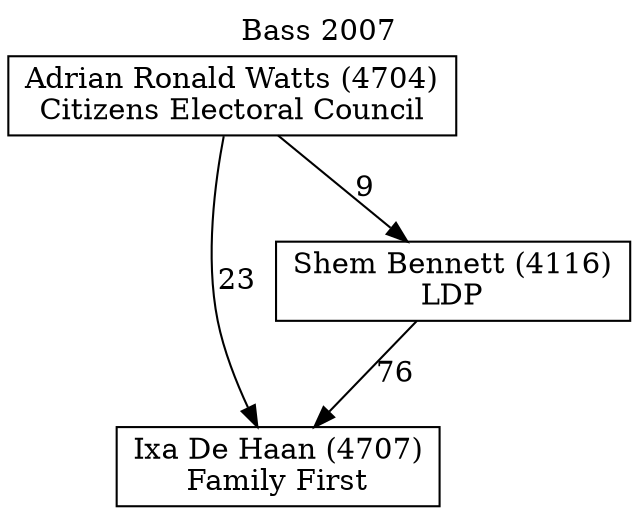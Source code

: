 // House preference flow
digraph "Ixa De Haan (4707)_Bass_2007" {
	graph [label="Bass 2007" labelloc=t mclimit=10]
	node [shape=box]
	"Ixa De Haan (4707)" [label="Ixa De Haan (4707)
Family First"]
	"Shem Bennett (4116)" [label="Shem Bennett (4116)
LDP"]
	"Adrian Ronald Watts (4704)" [label="Adrian Ronald Watts (4704)
Citizens Electoral Council"]
	"Shem Bennett (4116)" -> "Ixa De Haan (4707)" [label=76]
	"Adrian Ronald Watts (4704)" -> "Shem Bennett (4116)" [label=9]
	"Adrian Ronald Watts (4704)" -> "Ixa De Haan (4707)" [label=23]
}
